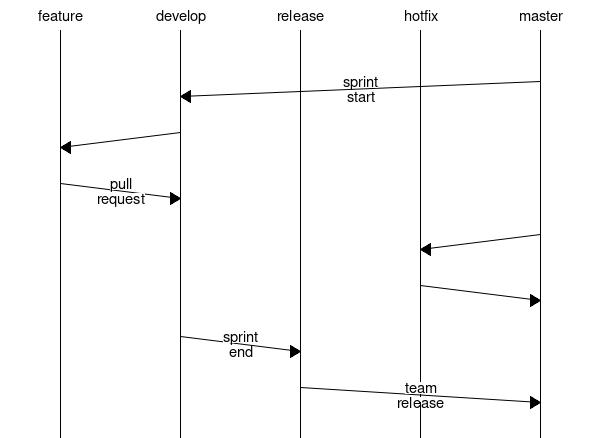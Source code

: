 
# just a example drawing

msc {

    arcgradient = 15;

    feature,
    develop,
    release,
    hotfix,
    master;

    |||;

    master => develop [ label = "sprint\nstart" ];
    develop => feature;
    feature => develop [ label = "pull\nrequest" ];

    master => hotfix;
    hotfix => master;

    develop => release [ label = "sprint\nend" ];
    release => master [ label = "team\nrelease" ];



}